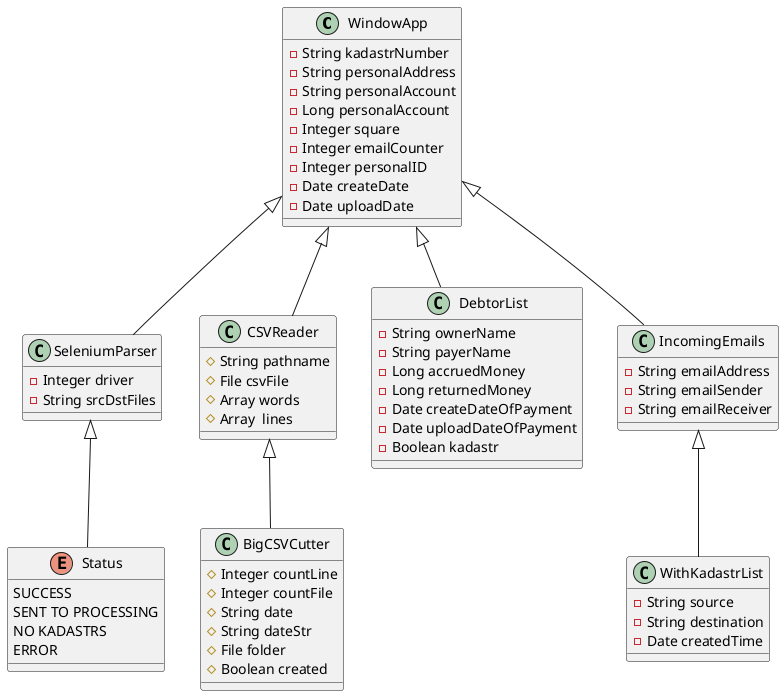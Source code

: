 @startuml
'https://plantuml.com/class-diagram

WindowApp <|-- SeleniumParser
WindowApp <|-- CSVReader
WindowApp <|-- DebtorList
WindowApp <|-- IncomingEmails
CSVReader <|-- BigCSVCutter
SeleniumParser <|-- Status
IncomingEmails <|-- WithKadastrList

class BigCSVCutter {
   # Integer countLine
   # Integer countFile
   # String date
   # String dateStr
   # File folder
   # Boolean created
}
class SeleniumParser {
    - Integer driver
    - String srcDstFiles
}
class CSVReader{
    # String pathname
    # File csvFile
    # Array words
    # Array  lines
}

class DebtorList {
    - String ownerName
    - String payerName
    - Long accruedMoney
    - Long returnedMoney
    - Date createDateOfPayment
    - Date uploadDateOfPayment
    - Boolean kadastr

}
class WindowApp{
    - String kadastrNumber
    - String personalAddress
    - String personalAccount
    - Long personalAccount
    - Integer square
    - Integer emailCounter
    - Integer personalID
    - Date createDate
    - Date uploadDate
}
class IncomingEmails{
     - String emailAddress
     - String emailSender
     - String emailReceiver
}
class WithKadastrList{
    - String source
    - String destination
    - Date createdTime
}

enum Status {
SUCCESS
SENT TO PROCESSING
NO KADASTRS
ERROR
}

@enduml